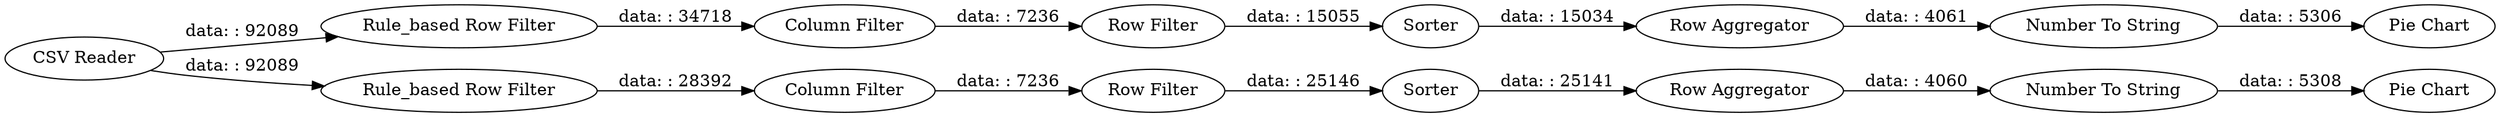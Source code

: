 digraph {
	"-7697498961074493908_10" [label="Number To String"]
	"-7697498961074493908_12" [label="Column Filter"]
	"-7697498961074493908_1" [label="CSV Reader"]
	"-7697498961074493908_15" [label="Row Filter"]
	"-7697498961074493908_4" [label="Column Filter"]
	"-7697498961074493908_17" [label=Sorter]
	"-7697498961074493908_7" [label="Pie Chart"]
	"-7697498961074493908_6" [label="Row Aggregator"]
	"-7697498961074493908_18" [label=Sorter]
	"-7697498961074493908_16" [label="Row Filter"]
	"-7697498961074493908_14" [label="Row Aggregator"]
	"-7697498961074493908_2" [label="Rule_based Row Filter"]
	"-7697498961074493908_9" [label="Pie Chart"]
	"-7697498961074493908_8" [label="Number To String"]
	"-7697498961074493908_11" [label="Rule_based Row Filter"]
	"-7697498961074493908_17" -> "-7697498961074493908_6" [label="data: : 15034"]
	"-7697498961074493908_18" -> "-7697498961074493908_14" [label="data: : 25141"]
	"-7697498961074493908_1" -> "-7697498961074493908_11" [label="data: : 92089"]
	"-7697498961074493908_6" -> "-7697498961074493908_8" [label="data: : 4061"]
	"-7697498961074493908_15" -> "-7697498961074493908_17" [label="data: : 15055"]
	"-7697498961074493908_11" -> "-7697498961074493908_12" [label="data: : 28392"]
	"-7697498961074493908_10" -> "-7697498961074493908_9" [label="data: : 5308"]
	"-7697498961074493908_12" -> "-7697498961074493908_16" [label="data: : 7236"]
	"-7697498961074493908_8" -> "-7697498961074493908_7" [label="data: : 5306"]
	"-7697498961074493908_4" -> "-7697498961074493908_15" [label="data: : 7236"]
	"-7697498961074493908_14" -> "-7697498961074493908_10" [label="data: : 4060"]
	"-7697498961074493908_16" -> "-7697498961074493908_18" [label="data: : 25146"]
	"-7697498961074493908_1" -> "-7697498961074493908_2" [label="data: : 92089"]
	"-7697498961074493908_2" -> "-7697498961074493908_4" [label="data: : 34718"]
	rankdir=LR
}
